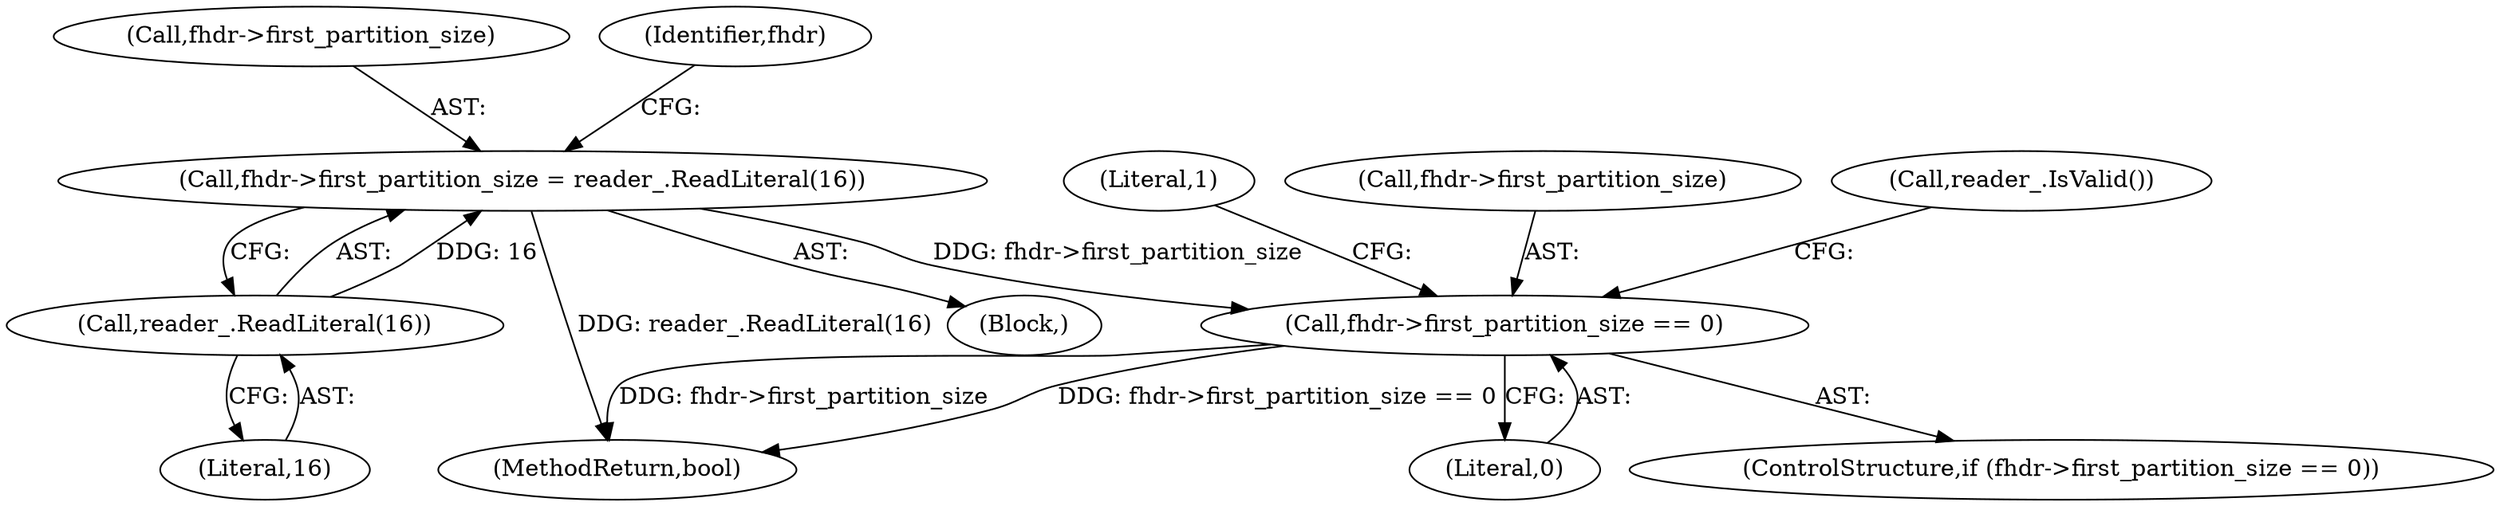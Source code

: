 digraph "0_Chrome_27c68f543e5eba779902447445dfb05ec3f5bf75_15@API" {
"1000417" [label="(Call,fhdr->first_partition_size = reader_.ReadLiteral(16))"];
"1000421" [label="(Call,reader_.ReadLiteral(16))"];
"1000424" [label="(Call,fhdr->first_partition_size == 0)"];
"1000424" [label="(Call,fhdr->first_partition_size == 0)"];
"1000428" [label="(Literal,0)"];
"1000102" [label="(Block,)"];
"1000432" [label="(Literal,1)"];
"1000425" [label="(Call,fhdr->first_partition_size)"];
"1000423" [label="(ControlStructure,if (fhdr->first_partition_size == 0))"];
"1000422" [label="(Literal,16)"];
"1000418" [label="(Call,fhdr->first_partition_size)"];
"1000438" [label="(Call,reader_.IsValid())"];
"1000426" [label="(Identifier,fhdr)"];
"1000417" [label="(Call,fhdr->first_partition_size = reader_.ReadLiteral(16))"];
"1000421" [label="(Call,reader_.ReadLiteral(16))"];
"1000453" [label="(MethodReturn,bool)"];
"1000417" -> "1000102"  [label="AST: "];
"1000417" -> "1000421"  [label="CFG: "];
"1000418" -> "1000417"  [label="AST: "];
"1000421" -> "1000417"  [label="AST: "];
"1000426" -> "1000417"  [label="CFG: "];
"1000417" -> "1000453"  [label="DDG: reader_.ReadLiteral(16)"];
"1000421" -> "1000417"  [label="DDG: 16"];
"1000417" -> "1000424"  [label="DDG: fhdr->first_partition_size"];
"1000421" -> "1000422"  [label="CFG: "];
"1000422" -> "1000421"  [label="AST: "];
"1000424" -> "1000423"  [label="AST: "];
"1000424" -> "1000428"  [label="CFG: "];
"1000425" -> "1000424"  [label="AST: "];
"1000428" -> "1000424"  [label="AST: "];
"1000432" -> "1000424"  [label="CFG: "];
"1000438" -> "1000424"  [label="CFG: "];
"1000424" -> "1000453"  [label="DDG: fhdr->first_partition_size"];
"1000424" -> "1000453"  [label="DDG: fhdr->first_partition_size == 0"];
}
